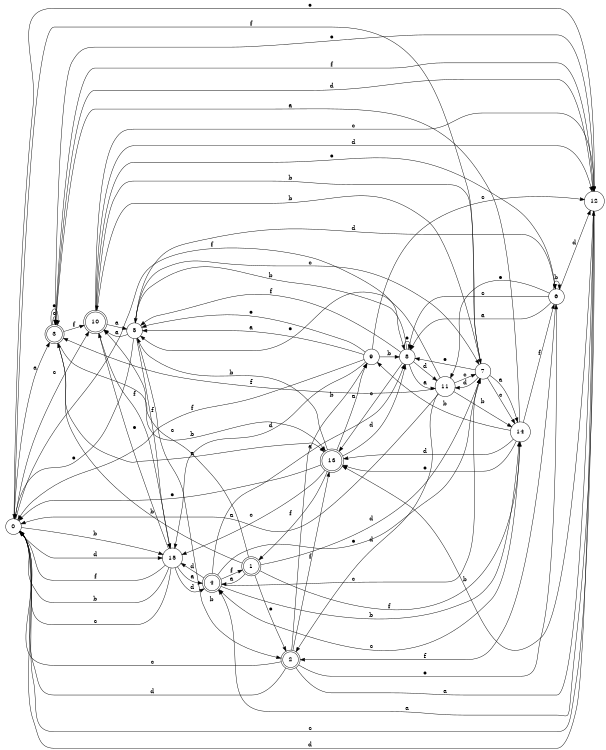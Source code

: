 digraph n13_3 {
__start0 [label="" shape="none"];

rankdir=LR;
size="8,5";

s0 [style="filled", color="black", fillcolor="white" shape="circle", label="0"];
s1 [style="rounded,filled", color="black", fillcolor="white" shape="doublecircle", label="1"];
s2 [style="rounded,filled", color="black", fillcolor="white" shape="doublecircle", label="2"];
s3 [style="rounded,filled", color="black", fillcolor="white" shape="doublecircle", label="3"];
s4 [style="rounded,filled", color="black", fillcolor="white" shape="doublecircle", label="4"];
s5 [style="filled", color="black", fillcolor="white" shape="circle", label="5"];
s6 [style="filled", color="black", fillcolor="white" shape="circle", label="6"];
s7 [style="filled", color="black", fillcolor="white" shape="circle", label="7"];
s8 [style="filled", color="black", fillcolor="white" shape="circle", label="8"];
s9 [style="filled", color="black", fillcolor="white" shape="circle", label="9"];
s10 [style="rounded,filled", color="black", fillcolor="white" shape="doublecircle", label="10"];
s11 [style="filled", color="black", fillcolor="white" shape="circle", label="11"];
s12 [style="filled", color="black", fillcolor="white" shape="circle", label="12"];
s13 [style="rounded,filled", color="black", fillcolor="white" shape="doublecircle", label="13"];
s14 [style="filled", color="black", fillcolor="white" shape="circle", label="14"];
s15 [style="filled", color="black", fillcolor="white" shape="circle", label="15"];
s0 -> s3 [label="a"];
s0 -> s15 [label="b"];
s0 -> s10 [label="c"];
s0 -> s15 [label="d"];
s0 -> s12 [label="e"];
s0 -> s8 [label="f"];
s1 -> s4 [label="a"];
s1 -> s3 [label="b"];
s1 -> s10 [label="c"];
s1 -> s7 [label="d"];
s1 -> s2 [label="e"];
s1 -> s14 [label="f"];
s2 -> s12 [label="a"];
s2 -> s9 [label="b"];
s2 -> s0 [label="c"];
s2 -> s0 [label="d"];
s2 -> s6 [label="e"];
s2 -> s13 [label="f"];
s3 -> s13 [label="a"];
s3 -> s13 [label="b"];
s3 -> s3 [label="c"];
s3 -> s12 [label="d"];
s3 -> s3 [label="e"];
s3 -> s10 [label="f"];
s4 -> s8 [label="a"];
s4 -> s14 [label="b"];
s4 -> s7 [label="c"];
s4 -> s15 [label="d"];
s4 -> s7 [label="e"];
s4 -> s1 [label="f"];
s5 -> s10 [label="a"];
s5 -> s2 [label="b"];
s5 -> s7 [label="c"];
s5 -> s6 [label="d"];
s5 -> s0 [label="e"];
s5 -> s15 [label="f"];
s6 -> s8 [label="a"];
s6 -> s6 [label="b"];
s6 -> s8 [label="c"];
s6 -> s12 [label="d"];
s6 -> s11 [label="e"];
s6 -> s2 [label="f"];
s7 -> s14 [label="a"];
s7 -> s10 [label="b"];
s7 -> s14 [label="c"];
s7 -> s11 [label="d"];
s7 -> s8 [label="e"];
s7 -> s0 [label="f"];
s8 -> s11 [label="a"];
s8 -> s5 [label="b"];
s8 -> s13 [label="c"];
s8 -> s11 [label="d"];
s8 -> s8 [label="e"];
s8 -> s5 [label="f"];
s9 -> s5 [label="a"];
s9 -> s8 [label="b"];
s9 -> s12 [label="c"];
s9 -> s15 [label="d"];
s9 -> s5 [label="e"];
s9 -> s0 [label="f"];
s10 -> s5 [label="a"];
s10 -> s7 [label="b"];
s10 -> s12 [label="c"];
s10 -> s12 [label="d"];
s10 -> s6 [label="e"];
s10 -> s15 [label="f"];
s11 -> s0 [label="a"];
s11 -> s14 [label="b"];
s11 -> s7 [label="c"];
s11 -> s2 [label="d"];
s11 -> s5 [label="e"];
s11 -> s3 [label="f"];
s12 -> s4 [label="a"];
s12 -> s13 [label="b"];
s12 -> s0 [label="c"];
s12 -> s0 [label="d"];
s12 -> s3 [label="e"];
s12 -> s3 [label="f"];
s13 -> s9 [label="a"];
s13 -> s5 [label="b"];
s13 -> s15 [label="c"];
s13 -> s8 [label="d"];
s13 -> s0 [label="e"];
s13 -> s1 [label="f"];
s14 -> s3 [label="a"];
s14 -> s9 [label="b"];
s14 -> s4 [label="c"];
s14 -> s13 [label="d"];
s14 -> s13 [label="e"];
s14 -> s6 [label="f"];
s15 -> s4 [label="a"];
s15 -> s0 [label="b"];
s15 -> s0 [label="c"];
s15 -> s4 [label="d"];
s15 -> s10 [label="e"];
s15 -> s0 [label="f"];

}